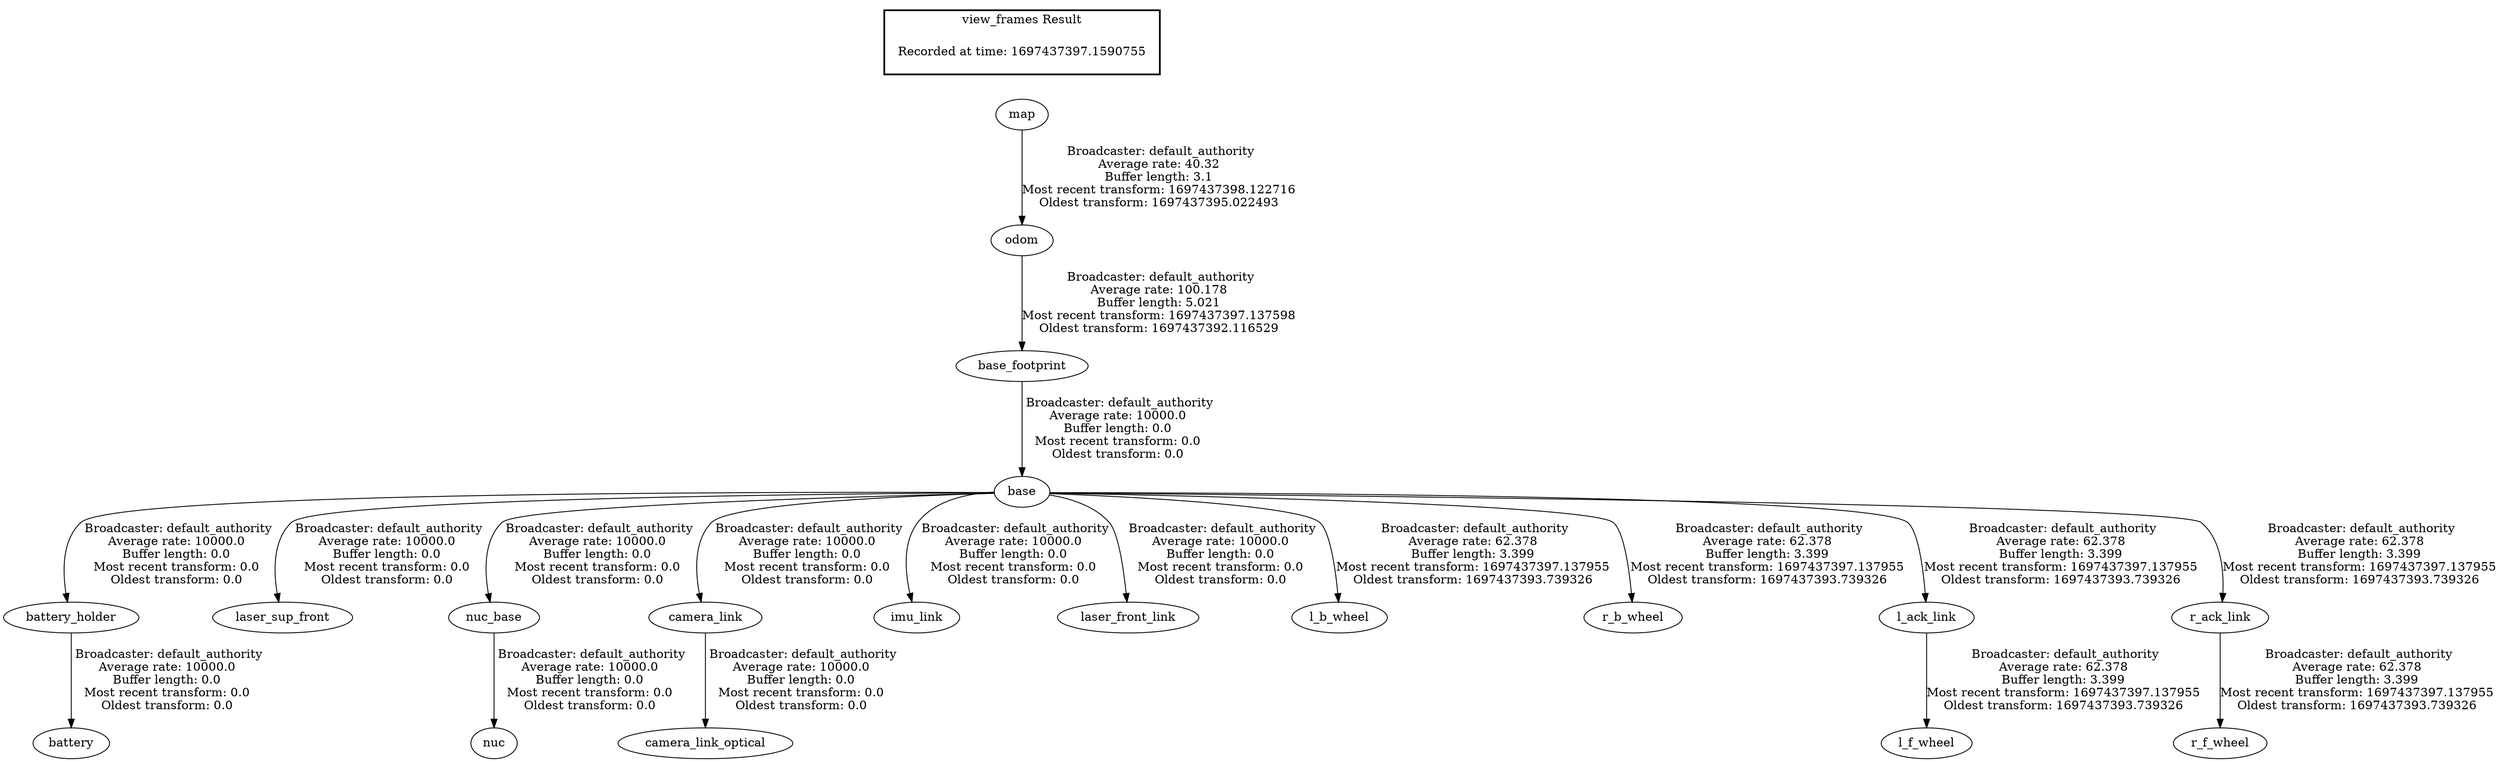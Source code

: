 digraph G {
"odom" -> "base_footprint"[label=" Broadcaster: default_authority\nAverage rate: 100.178\nBuffer length: 5.021\nMost recent transform: 1697437397.137598\nOldest transform: 1697437392.116529\n"];
"map" -> "odom"[label=" Broadcaster: default_authority\nAverage rate: 40.32\nBuffer length: 3.1\nMost recent transform: 1697437398.122716\nOldest transform: 1697437395.022493\n"];
"base" -> "battery_holder"[label=" Broadcaster: default_authority\nAverage rate: 10000.0\nBuffer length: 0.0\nMost recent transform: 0.0\nOldest transform: 0.0\n"];
"base_footprint" -> "base"[label=" Broadcaster: default_authority\nAverage rate: 10000.0\nBuffer length: 0.0\nMost recent transform: 0.0\nOldest transform: 0.0\n"];
"base" -> "laser_sup_front"[label=" Broadcaster: default_authority\nAverage rate: 10000.0\nBuffer length: 0.0\nMost recent transform: 0.0\nOldest transform: 0.0\n"];
"base" -> "nuc_base"[label=" Broadcaster: default_authority\nAverage rate: 10000.0\nBuffer length: 0.0\nMost recent transform: 0.0\nOldest transform: 0.0\n"];
"battery_holder" -> "battery"[label=" Broadcaster: default_authority\nAverage rate: 10000.0\nBuffer length: 0.0\nMost recent transform: 0.0\nOldest transform: 0.0\n"];
"base" -> "camera_link"[label=" Broadcaster: default_authority\nAverage rate: 10000.0\nBuffer length: 0.0\nMost recent transform: 0.0\nOldest transform: 0.0\n"];
"camera_link" -> "camera_link_optical"[label=" Broadcaster: default_authority\nAverage rate: 10000.0\nBuffer length: 0.0\nMost recent transform: 0.0\nOldest transform: 0.0\n"];
"base" -> "imu_link"[label=" Broadcaster: default_authority\nAverage rate: 10000.0\nBuffer length: 0.0\nMost recent transform: 0.0\nOldest transform: 0.0\n"];
"base" -> "laser_front_link"[label=" Broadcaster: default_authority\nAverage rate: 10000.0\nBuffer length: 0.0\nMost recent transform: 0.0\nOldest transform: 0.0\n"];
"nuc_base" -> "nuc"[label=" Broadcaster: default_authority\nAverage rate: 10000.0\nBuffer length: 0.0\nMost recent transform: 0.0\nOldest transform: 0.0\n"];
"base" -> "l_b_wheel"[label=" Broadcaster: default_authority\nAverage rate: 62.378\nBuffer length: 3.399\nMost recent transform: 1697437397.137955\nOldest transform: 1697437393.739326\n"];
"base" -> "r_b_wheel"[label=" Broadcaster: default_authority\nAverage rate: 62.378\nBuffer length: 3.399\nMost recent transform: 1697437397.137955\nOldest transform: 1697437393.739326\n"];
"base" -> "l_ack_link"[label=" Broadcaster: default_authority\nAverage rate: 62.378\nBuffer length: 3.399\nMost recent transform: 1697437397.137955\nOldest transform: 1697437393.739326\n"];
"l_ack_link" -> "l_f_wheel"[label=" Broadcaster: default_authority\nAverage rate: 62.378\nBuffer length: 3.399\nMost recent transform: 1697437397.137955\nOldest transform: 1697437393.739326\n"];
"base" -> "r_ack_link"[label=" Broadcaster: default_authority\nAverage rate: 62.378\nBuffer length: 3.399\nMost recent transform: 1697437397.137955\nOldest transform: 1697437393.739326\n"];
"r_ack_link" -> "r_f_wheel"[label=" Broadcaster: default_authority\nAverage rate: 62.378\nBuffer length: 3.399\nMost recent transform: 1697437397.137955\nOldest transform: 1697437393.739326\n"];
edge [style=invis];
 subgraph cluster_legend { style=bold; color=black; label ="view_frames Result";
"Recorded at time: 1697437397.1590755"[ shape=plaintext ] ;
}->"map";
}